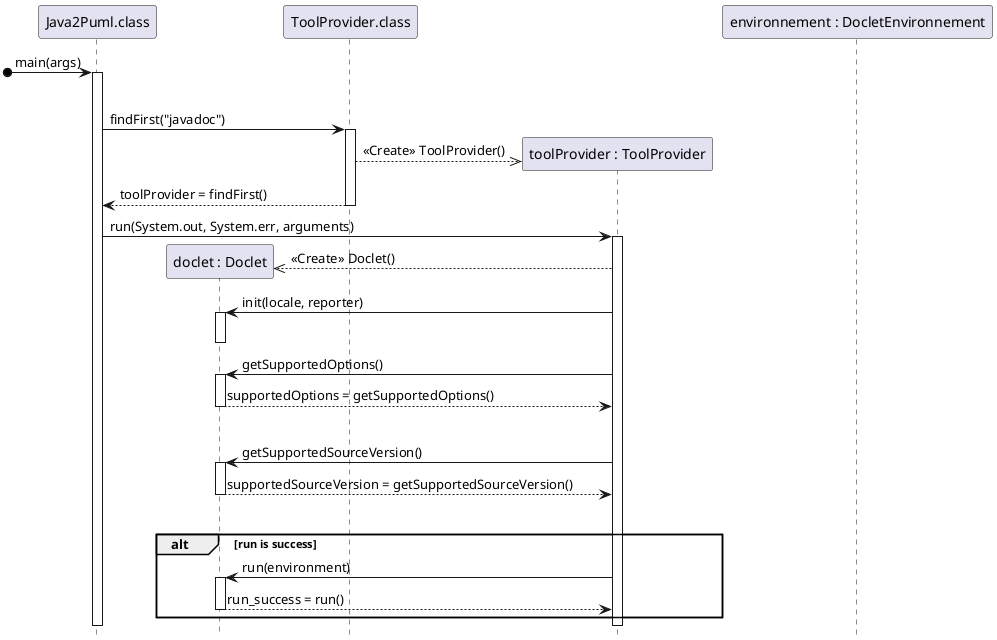 @startuml
'https://plantuml.com/sequence-diagram

hide footbox

participant Java2Puml.class as main
participant "doclet : Doclet" as doclet
participant ToolProvider.class as TP
participant "toolProvider : ToolProvider" as toolProvider
participant "environnement : DocletEnvironnement" as environnement

[o-> main ++: main(args)
|||

main -> TP ++ : findFirst("javadoc")

'Celui là pas sûr
TP -->> toolProvider ** : <<Create>> ToolProvider()

return toolProvider = findFirst()

main -> toolProvider ++ : run(System.out, System.err, arguments)

toolProvider -->> doclet ** : <<Create>> Doclet()

toolProvider -> doclet ++: init(locale, reporter)
deactivate

toolProvider -> doclet ++: getSupportedOptions()
return supportedOptions = getSupportedOptions()
|||

toolProvider -> doclet ++ : getSupportedSourceVersion()
return supportedSourceVersion = getSupportedSourceVersion()
|||

'toolProvider -->> environnement **: <<Create>> DocletEnvironnement()

alt run is success

    toolProvider -> doclet ++: run(environment)
    return run_success = run()

end alt





@enduml